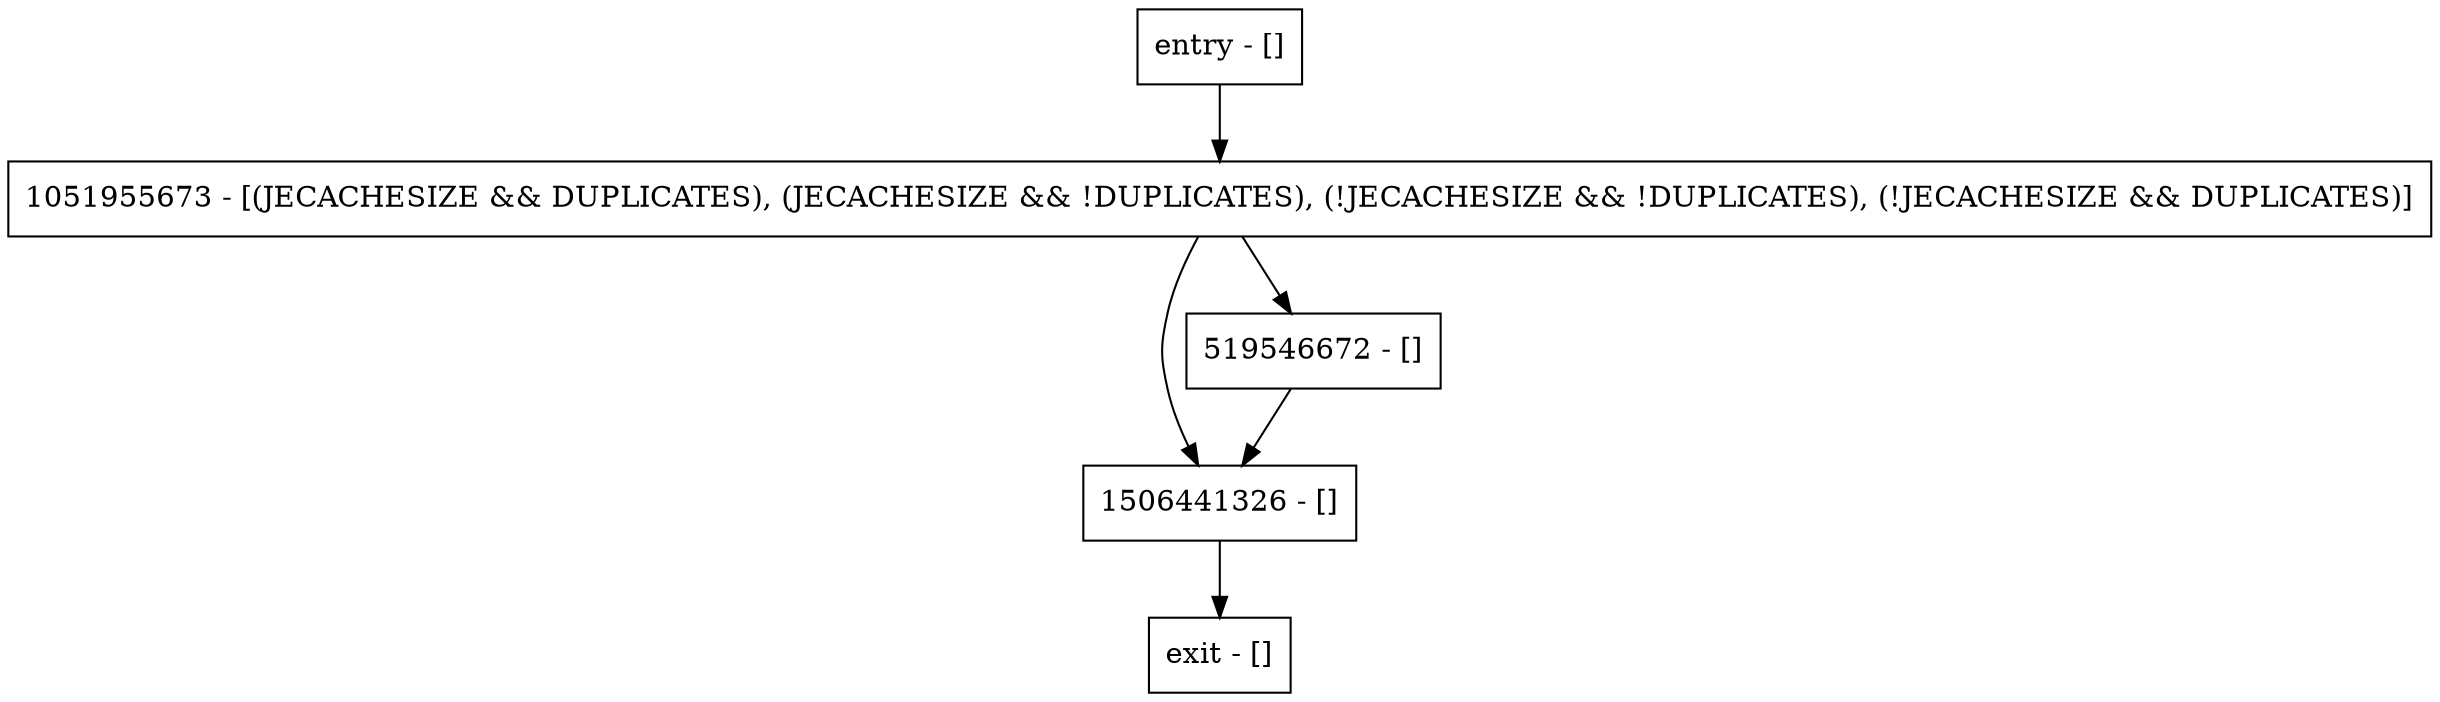 digraph <init> {
node [shape=record];
entry [label="entry - []"];
exit [label="exit - []"];
1506441326 [label="1506441326 - []"];
519546672 [label="519546672 - []"];
1051955673 [label="1051955673 - [(JECACHESIZE && DUPLICATES), (JECACHESIZE && !DUPLICATES), (!JECACHESIZE && !DUPLICATES), (!JECACHESIZE && DUPLICATES)]"];
entry;
exit;
entry -> 1051955673;
1506441326 -> exit;
519546672 -> 1506441326;
1051955673 -> 1506441326;
1051955673 -> 519546672;
}
